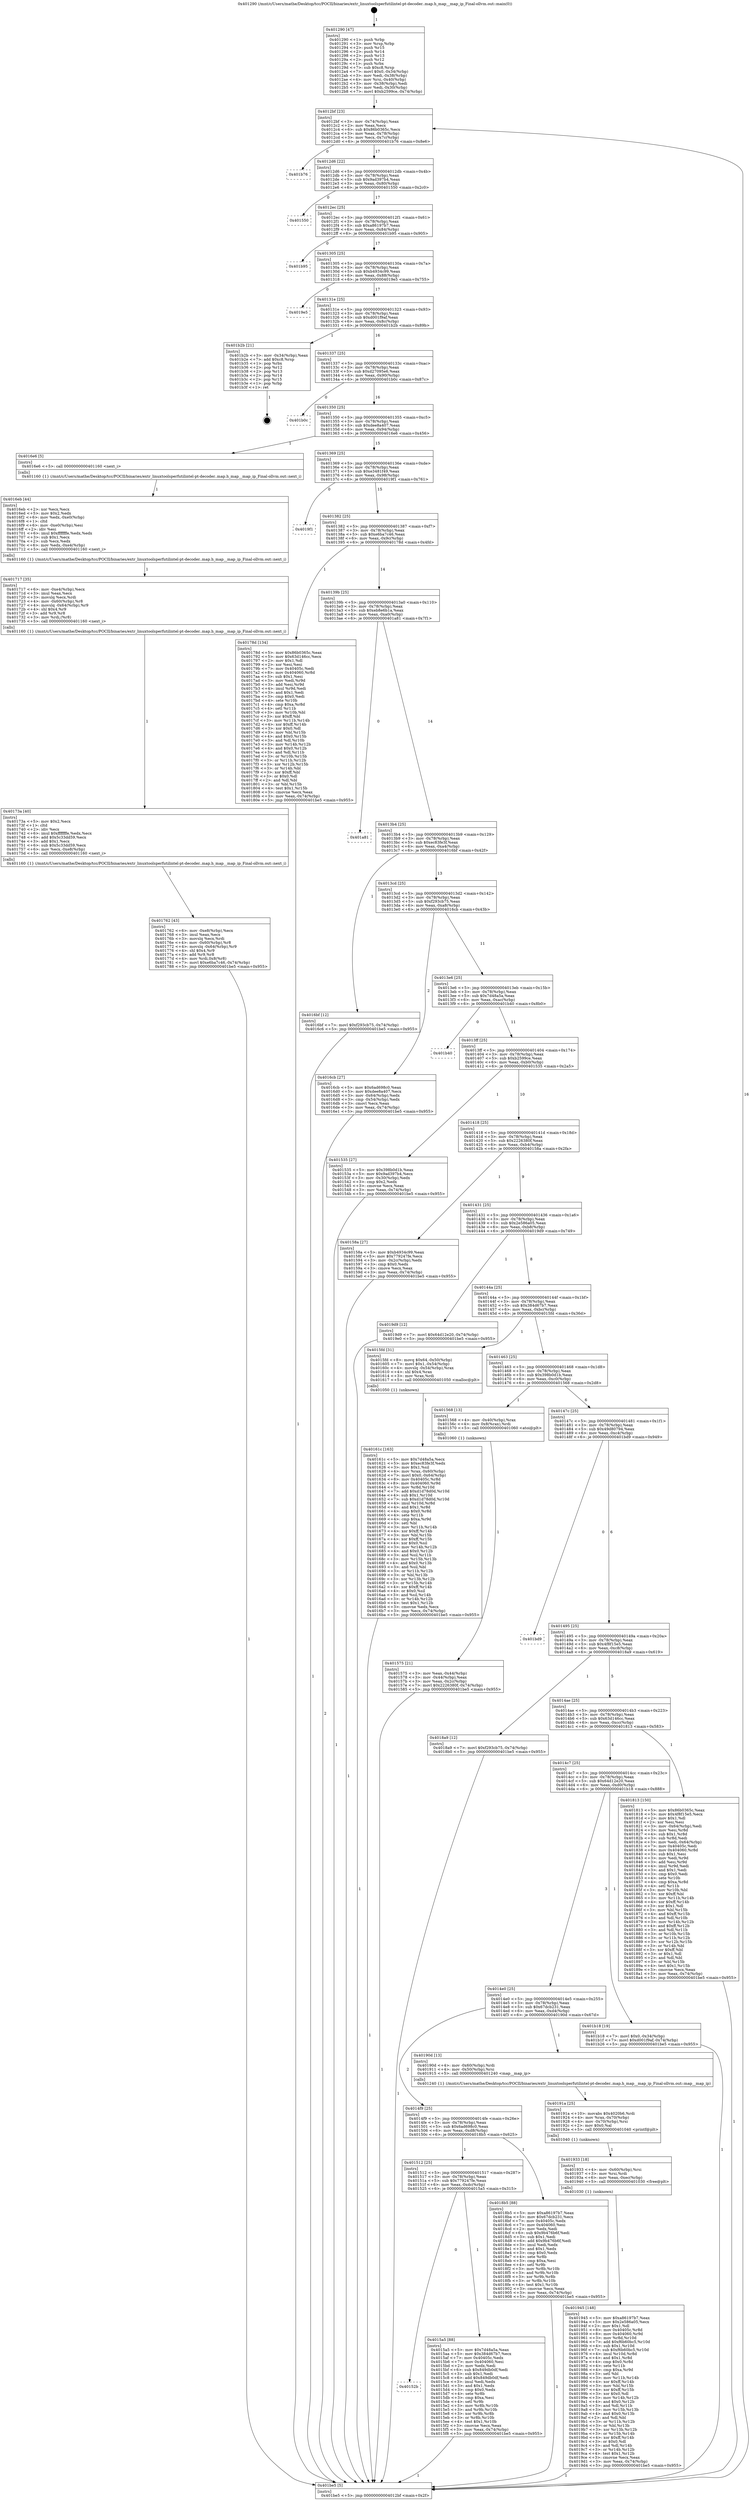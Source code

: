 digraph "0x401290" {
  label = "0x401290 (/mnt/c/Users/mathe/Desktop/tcc/POCII/binaries/extr_linuxtoolsperfutilintel-pt-decoder..map.h_map__map_ip_Final-ollvm.out::main(0))"
  labelloc = "t"
  node[shape=record]

  Entry [label="",width=0.3,height=0.3,shape=circle,fillcolor=black,style=filled]
  "0x4012bf" [label="{
     0x4012bf [23]\l
     | [instrs]\l
     &nbsp;&nbsp;0x4012bf \<+3\>: mov -0x74(%rbp),%eax\l
     &nbsp;&nbsp;0x4012c2 \<+2\>: mov %eax,%ecx\l
     &nbsp;&nbsp;0x4012c4 \<+6\>: sub $0x86b0365c,%ecx\l
     &nbsp;&nbsp;0x4012ca \<+3\>: mov %eax,-0x78(%rbp)\l
     &nbsp;&nbsp;0x4012cd \<+3\>: mov %ecx,-0x7c(%rbp)\l
     &nbsp;&nbsp;0x4012d0 \<+6\>: je 0000000000401b76 \<main+0x8e6\>\l
  }"]
  "0x401b76" [label="{
     0x401b76\l
  }", style=dashed]
  "0x4012d6" [label="{
     0x4012d6 [22]\l
     | [instrs]\l
     &nbsp;&nbsp;0x4012d6 \<+5\>: jmp 00000000004012db \<main+0x4b\>\l
     &nbsp;&nbsp;0x4012db \<+3\>: mov -0x78(%rbp),%eax\l
     &nbsp;&nbsp;0x4012de \<+5\>: sub $0x9ad397b4,%eax\l
     &nbsp;&nbsp;0x4012e3 \<+3\>: mov %eax,-0x80(%rbp)\l
     &nbsp;&nbsp;0x4012e6 \<+6\>: je 0000000000401550 \<main+0x2c0\>\l
  }"]
  Exit [label="",width=0.3,height=0.3,shape=circle,fillcolor=black,style=filled,peripheries=2]
  "0x401550" [label="{
     0x401550\l
  }", style=dashed]
  "0x4012ec" [label="{
     0x4012ec [25]\l
     | [instrs]\l
     &nbsp;&nbsp;0x4012ec \<+5\>: jmp 00000000004012f1 \<main+0x61\>\l
     &nbsp;&nbsp;0x4012f1 \<+3\>: mov -0x78(%rbp),%eax\l
     &nbsp;&nbsp;0x4012f4 \<+5\>: sub $0xa86197b7,%eax\l
     &nbsp;&nbsp;0x4012f9 \<+6\>: mov %eax,-0x84(%rbp)\l
     &nbsp;&nbsp;0x4012ff \<+6\>: je 0000000000401b95 \<main+0x905\>\l
  }"]
  "0x401945" [label="{
     0x401945 [148]\l
     | [instrs]\l
     &nbsp;&nbsp;0x401945 \<+5\>: mov $0xa86197b7,%eax\l
     &nbsp;&nbsp;0x40194a \<+5\>: mov $0x2e586a05,%ecx\l
     &nbsp;&nbsp;0x40194f \<+2\>: mov $0x1,%dl\l
     &nbsp;&nbsp;0x401951 \<+8\>: mov 0x40405c,%r8d\l
     &nbsp;&nbsp;0x401959 \<+8\>: mov 0x404060,%r9d\l
     &nbsp;&nbsp;0x401961 \<+3\>: mov %r8d,%r10d\l
     &nbsp;&nbsp;0x401964 \<+7\>: add $0xf6b60bc5,%r10d\l
     &nbsp;&nbsp;0x40196b \<+4\>: sub $0x1,%r10d\l
     &nbsp;&nbsp;0x40196f \<+7\>: sub $0xf6b60bc5,%r10d\l
     &nbsp;&nbsp;0x401976 \<+4\>: imul %r10d,%r8d\l
     &nbsp;&nbsp;0x40197a \<+4\>: and $0x1,%r8d\l
     &nbsp;&nbsp;0x40197e \<+4\>: cmp $0x0,%r8d\l
     &nbsp;&nbsp;0x401982 \<+4\>: sete %r11b\l
     &nbsp;&nbsp;0x401986 \<+4\>: cmp $0xa,%r9d\l
     &nbsp;&nbsp;0x40198a \<+3\>: setl %bl\l
     &nbsp;&nbsp;0x40198d \<+3\>: mov %r11b,%r14b\l
     &nbsp;&nbsp;0x401990 \<+4\>: xor $0xff,%r14b\l
     &nbsp;&nbsp;0x401994 \<+3\>: mov %bl,%r15b\l
     &nbsp;&nbsp;0x401997 \<+4\>: xor $0xff,%r15b\l
     &nbsp;&nbsp;0x40199b \<+3\>: xor $0x0,%dl\l
     &nbsp;&nbsp;0x40199e \<+3\>: mov %r14b,%r12b\l
     &nbsp;&nbsp;0x4019a1 \<+4\>: and $0x0,%r12b\l
     &nbsp;&nbsp;0x4019a5 \<+3\>: and %dl,%r11b\l
     &nbsp;&nbsp;0x4019a8 \<+3\>: mov %r15b,%r13b\l
     &nbsp;&nbsp;0x4019ab \<+4\>: and $0x0,%r13b\l
     &nbsp;&nbsp;0x4019af \<+2\>: and %dl,%bl\l
     &nbsp;&nbsp;0x4019b1 \<+3\>: or %r11b,%r12b\l
     &nbsp;&nbsp;0x4019b4 \<+3\>: or %bl,%r13b\l
     &nbsp;&nbsp;0x4019b7 \<+3\>: xor %r13b,%r12b\l
     &nbsp;&nbsp;0x4019ba \<+3\>: or %r15b,%r14b\l
     &nbsp;&nbsp;0x4019bd \<+4\>: xor $0xff,%r14b\l
     &nbsp;&nbsp;0x4019c1 \<+3\>: or $0x0,%dl\l
     &nbsp;&nbsp;0x4019c4 \<+3\>: and %dl,%r14b\l
     &nbsp;&nbsp;0x4019c7 \<+3\>: or %r14b,%r12b\l
     &nbsp;&nbsp;0x4019ca \<+4\>: test $0x1,%r12b\l
     &nbsp;&nbsp;0x4019ce \<+3\>: cmovne %ecx,%eax\l
     &nbsp;&nbsp;0x4019d1 \<+3\>: mov %eax,-0x74(%rbp)\l
     &nbsp;&nbsp;0x4019d4 \<+5\>: jmp 0000000000401be5 \<main+0x955\>\l
  }"]
  "0x401b95" [label="{
     0x401b95\l
  }", style=dashed]
  "0x401305" [label="{
     0x401305 [25]\l
     | [instrs]\l
     &nbsp;&nbsp;0x401305 \<+5\>: jmp 000000000040130a \<main+0x7a\>\l
     &nbsp;&nbsp;0x40130a \<+3\>: mov -0x78(%rbp),%eax\l
     &nbsp;&nbsp;0x40130d \<+5\>: sub $0xb4934c99,%eax\l
     &nbsp;&nbsp;0x401312 \<+6\>: mov %eax,-0x88(%rbp)\l
     &nbsp;&nbsp;0x401318 \<+6\>: je 00000000004019e5 \<main+0x755\>\l
  }"]
  "0x401933" [label="{
     0x401933 [18]\l
     | [instrs]\l
     &nbsp;&nbsp;0x401933 \<+4\>: mov -0x60(%rbp),%rsi\l
     &nbsp;&nbsp;0x401937 \<+3\>: mov %rsi,%rdi\l
     &nbsp;&nbsp;0x40193a \<+6\>: mov %eax,-0xec(%rbp)\l
     &nbsp;&nbsp;0x401940 \<+5\>: call 0000000000401030 \<free@plt\>\l
     | [calls]\l
     &nbsp;&nbsp;0x401030 \{1\} (unknown)\l
  }"]
  "0x4019e5" [label="{
     0x4019e5\l
  }", style=dashed]
  "0x40131e" [label="{
     0x40131e [25]\l
     | [instrs]\l
     &nbsp;&nbsp;0x40131e \<+5\>: jmp 0000000000401323 \<main+0x93\>\l
     &nbsp;&nbsp;0x401323 \<+3\>: mov -0x78(%rbp),%eax\l
     &nbsp;&nbsp;0x401326 \<+5\>: sub $0xd001f9af,%eax\l
     &nbsp;&nbsp;0x40132b \<+6\>: mov %eax,-0x8c(%rbp)\l
     &nbsp;&nbsp;0x401331 \<+6\>: je 0000000000401b2b \<main+0x89b\>\l
  }"]
  "0x40191a" [label="{
     0x40191a [25]\l
     | [instrs]\l
     &nbsp;&nbsp;0x40191a \<+10\>: movabs $0x4020b6,%rdi\l
     &nbsp;&nbsp;0x401924 \<+4\>: mov %rax,-0x70(%rbp)\l
     &nbsp;&nbsp;0x401928 \<+4\>: mov -0x70(%rbp),%rsi\l
     &nbsp;&nbsp;0x40192c \<+2\>: mov $0x0,%al\l
     &nbsp;&nbsp;0x40192e \<+5\>: call 0000000000401040 \<printf@plt\>\l
     | [calls]\l
     &nbsp;&nbsp;0x401040 \{1\} (unknown)\l
  }"]
  "0x401b2b" [label="{
     0x401b2b [21]\l
     | [instrs]\l
     &nbsp;&nbsp;0x401b2b \<+3\>: mov -0x34(%rbp),%eax\l
     &nbsp;&nbsp;0x401b2e \<+7\>: add $0xc8,%rsp\l
     &nbsp;&nbsp;0x401b35 \<+1\>: pop %rbx\l
     &nbsp;&nbsp;0x401b36 \<+2\>: pop %r12\l
     &nbsp;&nbsp;0x401b38 \<+2\>: pop %r13\l
     &nbsp;&nbsp;0x401b3a \<+2\>: pop %r14\l
     &nbsp;&nbsp;0x401b3c \<+2\>: pop %r15\l
     &nbsp;&nbsp;0x401b3e \<+1\>: pop %rbp\l
     &nbsp;&nbsp;0x401b3f \<+1\>: ret\l
  }"]
  "0x401337" [label="{
     0x401337 [25]\l
     | [instrs]\l
     &nbsp;&nbsp;0x401337 \<+5\>: jmp 000000000040133c \<main+0xac\>\l
     &nbsp;&nbsp;0x40133c \<+3\>: mov -0x78(%rbp),%eax\l
     &nbsp;&nbsp;0x40133f \<+5\>: sub $0xd27095e6,%eax\l
     &nbsp;&nbsp;0x401344 \<+6\>: mov %eax,-0x90(%rbp)\l
     &nbsp;&nbsp;0x40134a \<+6\>: je 0000000000401b0c \<main+0x87c\>\l
  }"]
  "0x401762" [label="{
     0x401762 [43]\l
     | [instrs]\l
     &nbsp;&nbsp;0x401762 \<+6\>: mov -0xe8(%rbp),%ecx\l
     &nbsp;&nbsp;0x401768 \<+3\>: imul %eax,%ecx\l
     &nbsp;&nbsp;0x40176b \<+3\>: movslq %ecx,%rdi\l
     &nbsp;&nbsp;0x40176e \<+4\>: mov -0x60(%rbp),%r8\l
     &nbsp;&nbsp;0x401772 \<+4\>: movslq -0x64(%rbp),%r9\l
     &nbsp;&nbsp;0x401776 \<+4\>: shl $0x4,%r9\l
     &nbsp;&nbsp;0x40177a \<+3\>: add %r9,%r8\l
     &nbsp;&nbsp;0x40177d \<+4\>: mov %rdi,0x8(%r8)\l
     &nbsp;&nbsp;0x401781 \<+7\>: movl $0xe6ba7c46,-0x74(%rbp)\l
     &nbsp;&nbsp;0x401788 \<+5\>: jmp 0000000000401be5 \<main+0x955\>\l
  }"]
  "0x401b0c" [label="{
     0x401b0c\l
  }", style=dashed]
  "0x401350" [label="{
     0x401350 [25]\l
     | [instrs]\l
     &nbsp;&nbsp;0x401350 \<+5\>: jmp 0000000000401355 \<main+0xc5\>\l
     &nbsp;&nbsp;0x401355 \<+3\>: mov -0x78(%rbp),%eax\l
     &nbsp;&nbsp;0x401358 \<+5\>: sub $0xdee8a407,%eax\l
     &nbsp;&nbsp;0x40135d \<+6\>: mov %eax,-0x94(%rbp)\l
     &nbsp;&nbsp;0x401363 \<+6\>: je 00000000004016e6 \<main+0x456\>\l
  }"]
  "0x40173a" [label="{
     0x40173a [40]\l
     | [instrs]\l
     &nbsp;&nbsp;0x40173a \<+5\>: mov $0x2,%ecx\l
     &nbsp;&nbsp;0x40173f \<+1\>: cltd\l
     &nbsp;&nbsp;0x401740 \<+2\>: idiv %ecx\l
     &nbsp;&nbsp;0x401742 \<+6\>: imul $0xfffffffe,%edx,%ecx\l
     &nbsp;&nbsp;0x401748 \<+6\>: add $0x5c33dd59,%ecx\l
     &nbsp;&nbsp;0x40174e \<+3\>: add $0x1,%ecx\l
     &nbsp;&nbsp;0x401751 \<+6\>: sub $0x5c33dd59,%ecx\l
     &nbsp;&nbsp;0x401757 \<+6\>: mov %ecx,-0xe8(%rbp)\l
     &nbsp;&nbsp;0x40175d \<+5\>: call 0000000000401160 \<next_i\>\l
     | [calls]\l
     &nbsp;&nbsp;0x401160 \{1\} (/mnt/c/Users/mathe/Desktop/tcc/POCII/binaries/extr_linuxtoolsperfutilintel-pt-decoder..map.h_map__map_ip_Final-ollvm.out::next_i)\l
  }"]
  "0x4016e6" [label="{
     0x4016e6 [5]\l
     | [instrs]\l
     &nbsp;&nbsp;0x4016e6 \<+5\>: call 0000000000401160 \<next_i\>\l
     | [calls]\l
     &nbsp;&nbsp;0x401160 \{1\} (/mnt/c/Users/mathe/Desktop/tcc/POCII/binaries/extr_linuxtoolsperfutilintel-pt-decoder..map.h_map__map_ip_Final-ollvm.out::next_i)\l
  }"]
  "0x401369" [label="{
     0x401369 [25]\l
     | [instrs]\l
     &nbsp;&nbsp;0x401369 \<+5\>: jmp 000000000040136e \<main+0xde\>\l
     &nbsp;&nbsp;0x40136e \<+3\>: mov -0x78(%rbp),%eax\l
     &nbsp;&nbsp;0x401371 \<+5\>: sub $0xe3481f49,%eax\l
     &nbsp;&nbsp;0x401376 \<+6\>: mov %eax,-0x98(%rbp)\l
     &nbsp;&nbsp;0x40137c \<+6\>: je 00000000004019f1 \<main+0x761\>\l
  }"]
  "0x401717" [label="{
     0x401717 [35]\l
     | [instrs]\l
     &nbsp;&nbsp;0x401717 \<+6\>: mov -0xe4(%rbp),%ecx\l
     &nbsp;&nbsp;0x40171d \<+3\>: imul %eax,%ecx\l
     &nbsp;&nbsp;0x401720 \<+3\>: movslq %ecx,%rdi\l
     &nbsp;&nbsp;0x401723 \<+4\>: mov -0x60(%rbp),%r8\l
     &nbsp;&nbsp;0x401727 \<+4\>: movslq -0x64(%rbp),%r9\l
     &nbsp;&nbsp;0x40172b \<+4\>: shl $0x4,%r9\l
     &nbsp;&nbsp;0x40172f \<+3\>: add %r9,%r8\l
     &nbsp;&nbsp;0x401732 \<+3\>: mov %rdi,(%r8)\l
     &nbsp;&nbsp;0x401735 \<+5\>: call 0000000000401160 \<next_i\>\l
     | [calls]\l
     &nbsp;&nbsp;0x401160 \{1\} (/mnt/c/Users/mathe/Desktop/tcc/POCII/binaries/extr_linuxtoolsperfutilintel-pt-decoder..map.h_map__map_ip_Final-ollvm.out::next_i)\l
  }"]
  "0x4019f1" [label="{
     0x4019f1\l
  }", style=dashed]
  "0x401382" [label="{
     0x401382 [25]\l
     | [instrs]\l
     &nbsp;&nbsp;0x401382 \<+5\>: jmp 0000000000401387 \<main+0xf7\>\l
     &nbsp;&nbsp;0x401387 \<+3\>: mov -0x78(%rbp),%eax\l
     &nbsp;&nbsp;0x40138a \<+5\>: sub $0xe6ba7c46,%eax\l
     &nbsp;&nbsp;0x40138f \<+6\>: mov %eax,-0x9c(%rbp)\l
     &nbsp;&nbsp;0x401395 \<+6\>: je 000000000040178d \<main+0x4fd\>\l
  }"]
  "0x4016eb" [label="{
     0x4016eb [44]\l
     | [instrs]\l
     &nbsp;&nbsp;0x4016eb \<+2\>: xor %ecx,%ecx\l
     &nbsp;&nbsp;0x4016ed \<+5\>: mov $0x2,%edx\l
     &nbsp;&nbsp;0x4016f2 \<+6\>: mov %edx,-0xe0(%rbp)\l
     &nbsp;&nbsp;0x4016f8 \<+1\>: cltd\l
     &nbsp;&nbsp;0x4016f9 \<+6\>: mov -0xe0(%rbp),%esi\l
     &nbsp;&nbsp;0x4016ff \<+2\>: idiv %esi\l
     &nbsp;&nbsp;0x401701 \<+6\>: imul $0xfffffffe,%edx,%edx\l
     &nbsp;&nbsp;0x401707 \<+3\>: sub $0x1,%ecx\l
     &nbsp;&nbsp;0x40170a \<+2\>: sub %ecx,%edx\l
     &nbsp;&nbsp;0x40170c \<+6\>: mov %edx,-0xe4(%rbp)\l
     &nbsp;&nbsp;0x401712 \<+5\>: call 0000000000401160 \<next_i\>\l
     | [calls]\l
     &nbsp;&nbsp;0x401160 \{1\} (/mnt/c/Users/mathe/Desktop/tcc/POCII/binaries/extr_linuxtoolsperfutilintel-pt-decoder..map.h_map__map_ip_Final-ollvm.out::next_i)\l
  }"]
  "0x40178d" [label="{
     0x40178d [134]\l
     | [instrs]\l
     &nbsp;&nbsp;0x40178d \<+5\>: mov $0x86b0365c,%eax\l
     &nbsp;&nbsp;0x401792 \<+5\>: mov $0x63d146cc,%ecx\l
     &nbsp;&nbsp;0x401797 \<+2\>: mov $0x1,%dl\l
     &nbsp;&nbsp;0x401799 \<+2\>: xor %esi,%esi\l
     &nbsp;&nbsp;0x40179b \<+7\>: mov 0x40405c,%edi\l
     &nbsp;&nbsp;0x4017a2 \<+8\>: mov 0x404060,%r8d\l
     &nbsp;&nbsp;0x4017aa \<+3\>: sub $0x1,%esi\l
     &nbsp;&nbsp;0x4017ad \<+3\>: mov %edi,%r9d\l
     &nbsp;&nbsp;0x4017b0 \<+3\>: add %esi,%r9d\l
     &nbsp;&nbsp;0x4017b3 \<+4\>: imul %r9d,%edi\l
     &nbsp;&nbsp;0x4017b7 \<+3\>: and $0x1,%edi\l
     &nbsp;&nbsp;0x4017ba \<+3\>: cmp $0x0,%edi\l
     &nbsp;&nbsp;0x4017bd \<+4\>: sete %r10b\l
     &nbsp;&nbsp;0x4017c1 \<+4\>: cmp $0xa,%r8d\l
     &nbsp;&nbsp;0x4017c5 \<+4\>: setl %r11b\l
     &nbsp;&nbsp;0x4017c9 \<+3\>: mov %r10b,%bl\l
     &nbsp;&nbsp;0x4017cc \<+3\>: xor $0xff,%bl\l
     &nbsp;&nbsp;0x4017cf \<+3\>: mov %r11b,%r14b\l
     &nbsp;&nbsp;0x4017d2 \<+4\>: xor $0xff,%r14b\l
     &nbsp;&nbsp;0x4017d6 \<+3\>: xor $0x0,%dl\l
     &nbsp;&nbsp;0x4017d9 \<+3\>: mov %bl,%r15b\l
     &nbsp;&nbsp;0x4017dc \<+4\>: and $0x0,%r15b\l
     &nbsp;&nbsp;0x4017e0 \<+3\>: and %dl,%r10b\l
     &nbsp;&nbsp;0x4017e3 \<+3\>: mov %r14b,%r12b\l
     &nbsp;&nbsp;0x4017e6 \<+4\>: and $0x0,%r12b\l
     &nbsp;&nbsp;0x4017ea \<+3\>: and %dl,%r11b\l
     &nbsp;&nbsp;0x4017ed \<+3\>: or %r10b,%r15b\l
     &nbsp;&nbsp;0x4017f0 \<+3\>: or %r11b,%r12b\l
     &nbsp;&nbsp;0x4017f3 \<+3\>: xor %r12b,%r15b\l
     &nbsp;&nbsp;0x4017f6 \<+3\>: or %r14b,%bl\l
     &nbsp;&nbsp;0x4017f9 \<+3\>: xor $0xff,%bl\l
     &nbsp;&nbsp;0x4017fc \<+3\>: or $0x0,%dl\l
     &nbsp;&nbsp;0x4017ff \<+2\>: and %dl,%bl\l
     &nbsp;&nbsp;0x401801 \<+3\>: or %bl,%r15b\l
     &nbsp;&nbsp;0x401804 \<+4\>: test $0x1,%r15b\l
     &nbsp;&nbsp;0x401808 \<+3\>: cmovne %ecx,%eax\l
     &nbsp;&nbsp;0x40180b \<+3\>: mov %eax,-0x74(%rbp)\l
     &nbsp;&nbsp;0x40180e \<+5\>: jmp 0000000000401be5 \<main+0x955\>\l
  }"]
  "0x40139b" [label="{
     0x40139b [25]\l
     | [instrs]\l
     &nbsp;&nbsp;0x40139b \<+5\>: jmp 00000000004013a0 \<main+0x110\>\l
     &nbsp;&nbsp;0x4013a0 \<+3\>: mov -0x78(%rbp),%eax\l
     &nbsp;&nbsp;0x4013a3 \<+5\>: sub $0xeb8e6b1a,%eax\l
     &nbsp;&nbsp;0x4013a8 \<+6\>: mov %eax,-0xa0(%rbp)\l
     &nbsp;&nbsp;0x4013ae \<+6\>: je 0000000000401a81 \<main+0x7f1\>\l
  }"]
  "0x40161c" [label="{
     0x40161c [163]\l
     | [instrs]\l
     &nbsp;&nbsp;0x40161c \<+5\>: mov $0x7d48a5a,%ecx\l
     &nbsp;&nbsp;0x401621 \<+5\>: mov $0xec83fe3f,%edx\l
     &nbsp;&nbsp;0x401626 \<+3\>: mov $0x1,%sil\l
     &nbsp;&nbsp;0x401629 \<+4\>: mov %rax,-0x60(%rbp)\l
     &nbsp;&nbsp;0x40162d \<+7\>: movl $0x0,-0x64(%rbp)\l
     &nbsp;&nbsp;0x401634 \<+8\>: mov 0x40405c,%r8d\l
     &nbsp;&nbsp;0x40163c \<+8\>: mov 0x404060,%r9d\l
     &nbsp;&nbsp;0x401644 \<+3\>: mov %r8d,%r10d\l
     &nbsp;&nbsp;0x401647 \<+7\>: add $0xd1d78d0d,%r10d\l
     &nbsp;&nbsp;0x40164e \<+4\>: sub $0x1,%r10d\l
     &nbsp;&nbsp;0x401652 \<+7\>: sub $0xd1d78d0d,%r10d\l
     &nbsp;&nbsp;0x401659 \<+4\>: imul %r10d,%r8d\l
     &nbsp;&nbsp;0x40165d \<+4\>: and $0x1,%r8d\l
     &nbsp;&nbsp;0x401661 \<+4\>: cmp $0x0,%r8d\l
     &nbsp;&nbsp;0x401665 \<+4\>: sete %r11b\l
     &nbsp;&nbsp;0x401669 \<+4\>: cmp $0xa,%r9d\l
     &nbsp;&nbsp;0x40166d \<+3\>: setl %bl\l
     &nbsp;&nbsp;0x401670 \<+3\>: mov %r11b,%r14b\l
     &nbsp;&nbsp;0x401673 \<+4\>: xor $0xff,%r14b\l
     &nbsp;&nbsp;0x401677 \<+3\>: mov %bl,%r15b\l
     &nbsp;&nbsp;0x40167a \<+4\>: xor $0xff,%r15b\l
     &nbsp;&nbsp;0x40167e \<+4\>: xor $0x0,%sil\l
     &nbsp;&nbsp;0x401682 \<+3\>: mov %r14b,%r12b\l
     &nbsp;&nbsp;0x401685 \<+4\>: and $0x0,%r12b\l
     &nbsp;&nbsp;0x401689 \<+3\>: and %sil,%r11b\l
     &nbsp;&nbsp;0x40168c \<+3\>: mov %r15b,%r13b\l
     &nbsp;&nbsp;0x40168f \<+4\>: and $0x0,%r13b\l
     &nbsp;&nbsp;0x401693 \<+3\>: and %sil,%bl\l
     &nbsp;&nbsp;0x401696 \<+3\>: or %r11b,%r12b\l
     &nbsp;&nbsp;0x401699 \<+3\>: or %bl,%r13b\l
     &nbsp;&nbsp;0x40169c \<+3\>: xor %r13b,%r12b\l
     &nbsp;&nbsp;0x40169f \<+3\>: or %r15b,%r14b\l
     &nbsp;&nbsp;0x4016a2 \<+4\>: xor $0xff,%r14b\l
     &nbsp;&nbsp;0x4016a6 \<+4\>: or $0x0,%sil\l
     &nbsp;&nbsp;0x4016aa \<+3\>: and %sil,%r14b\l
     &nbsp;&nbsp;0x4016ad \<+3\>: or %r14b,%r12b\l
     &nbsp;&nbsp;0x4016b0 \<+4\>: test $0x1,%r12b\l
     &nbsp;&nbsp;0x4016b4 \<+3\>: cmovne %edx,%ecx\l
     &nbsp;&nbsp;0x4016b7 \<+3\>: mov %ecx,-0x74(%rbp)\l
     &nbsp;&nbsp;0x4016ba \<+5\>: jmp 0000000000401be5 \<main+0x955\>\l
  }"]
  "0x401a81" [label="{
     0x401a81\l
  }", style=dashed]
  "0x4013b4" [label="{
     0x4013b4 [25]\l
     | [instrs]\l
     &nbsp;&nbsp;0x4013b4 \<+5\>: jmp 00000000004013b9 \<main+0x129\>\l
     &nbsp;&nbsp;0x4013b9 \<+3\>: mov -0x78(%rbp),%eax\l
     &nbsp;&nbsp;0x4013bc \<+5\>: sub $0xec83fe3f,%eax\l
     &nbsp;&nbsp;0x4013c1 \<+6\>: mov %eax,-0xa4(%rbp)\l
     &nbsp;&nbsp;0x4013c7 \<+6\>: je 00000000004016bf \<main+0x42f\>\l
  }"]
  "0x40152b" [label="{
     0x40152b\l
  }", style=dashed]
  "0x4016bf" [label="{
     0x4016bf [12]\l
     | [instrs]\l
     &nbsp;&nbsp;0x4016bf \<+7\>: movl $0xf293cb75,-0x74(%rbp)\l
     &nbsp;&nbsp;0x4016c6 \<+5\>: jmp 0000000000401be5 \<main+0x955\>\l
  }"]
  "0x4013cd" [label="{
     0x4013cd [25]\l
     | [instrs]\l
     &nbsp;&nbsp;0x4013cd \<+5\>: jmp 00000000004013d2 \<main+0x142\>\l
     &nbsp;&nbsp;0x4013d2 \<+3\>: mov -0x78(%rbp),%eax\l
     &nbsp;&nbsp;0x4013d5 \<+5\>: sub $0xf293cb75,%eax\l
     &nbsp;&nbsp;0x4013da \<+6\>: mov %eax,-0xa8(%rbp)\l
     &nbsp;&nbsp;0x4013e0 \<+6\>: je 00000000004016cb \<main+0x43b\>\l
  }"]
  "0x4015a5" [label="{
     0x4015a5 [88]\l
     | [instrs]\l
     &nbsp;&nbsp;0x4015a5 \<+5\>: mov $0x7d48a5a,%eax\l
     &nbsp;&nbsp;0x4015aa \<+5\>: mov $0x384d67b7,%ecx\l
     &nbsp;&nbsp;0x4015af \<+7\>: mov 0x40405c,%edx\l
     &nbsp;&nbsp;0x4015b6 \<+7\>: mov 0x404060,%esi\l
     &nbsp;&nbsp;0x4015bd \<+2\>: mov %edx,%edi\l
     &nbsp;&nbsp;0x4015bf \<+6\>: sub $0x849db0df,%edi\l
     &nbsp;&nbsp;0x4015c5 \<+3\>: sub $0x1,%edi\l
     &nbsp;&nbsp;0x4015c8 \<+6\>: add $0x849db0df,%edi\l
     &nbsp;&nbsp;0x4015ce \<+3\>: imul %edi,%edx\l
     &nbsp;&nbsp;0x4015d1 \<+3\>: and $0x1,%edx\l
     &nbsp;&nbsp;0x4015d4 \<+3\>: cmp $0x0,%edx\l
     &nbsp;&nbsp;0x4015d7 \<+4\>: sete %r8b\l
     &nbsp;&nbsp;0x4015db \<+3\>: cmp $0xa,%esi\l
     &nbsp;&nbsp;0x4015de \<+4\>: setl %r9b\l
     &nbsp;&nbsp;0x4015e2 \<+3\>: mov %r8b,%r10b\l
     &nbsp;&nbsp;0x4015e5 \<+3\>: and %r9b,%r10b\l
     &nbsp;&nbsp;0x4015e8 \<+3\>: xor %r9b,%r8b\l
     &nbsp;&nbsp;0x4015eb \<+3\>: or %r8b,%r10b\l
     &nbsp;&nbsp;0x4015ee \<+4\>: test $0x1,%r10b\l
     &nbsp;&nbsp;0x4015f2 \<+3\>: cmovne %ecx,%eax\l
     &nbsp;&nbsp;0x4015f5 \<+3\>: mov %eax,-0x74(%rbp)\l
     &nbsp;&nbsp;0x4015f8 \<+5\>: jmp 0000000000401be5 \<main+0x955\>\l
  }"]
  "0x4016cb" [label="{
     0x4016cb [27]\l
     | [instrs]\l
     &nbsp;&nbsp;0x4016cb \<+5\>: mov $0x6ad698c0,%eax\l
     &nbsp;&nbsp;0x4016d0 \<+5\>: mov $0xdee8a407,%ecx\l
     &nbsp;&nbsp;0x4016d5 \<+3\>: mov -0x64(%rbp),%edx\l
     &nbsp;&nbsp;0x4016d8 \<+3\>: cmp -0x54(%rbp),%edx\l
     &nbsp;&nbsp;0x4016db \<+3\>: cmovl %ecx,%eax\l
     &nbsp;&nbsp;0x4016de \<+3\>: mov %eax,-0x74(%rbp)\l
     &nbsp;&nbsp;0x4016e1 \<+5\>: jmp 0000000000401be5 \<main+0x955\>\l
  }"]
  "0x4013e6" [label="{
     0x4013e6 [25]\l
     | [instrs]\l
     &nbsp;&nbsp;0x4013e6 \<+5\>: jmp 00000000004013eb \<main+0x15b\>\l
     &nbsp;&nbsp;0x4013eb \<+3\>: mov -0x78(%rbp),%eax\l
     &nbsp;&nbsp;0x4013ee \<+5\>: sub $0x7d48a5a,%eax\l
     &nbsp;&nbsp;0x4013f3 \<+6\>: mov %eax,-0xac(%rbp)\l
     &nbsp;&nbsp;0x4013f9 \<+6\>: je 0000000000401b40 \<main+0x8b0\>\l
  }"]
  "0x401512" [label="{
     0x401512 [25]\l
     | [instrs]\l
     &nbsp;&nbsp;0x401512 \<+5\>: jmp 0000000000401517 \<main+0x287\>\l
     &nbsp;&nbsp;0x401517 \<+3\>: mov -0x78(%rbp),%eax\l
     &nbsp;&nbsp;0x40151a \<+5\>: sub $0x779247fe,%eax\l
     &nbsp;&nbsp;0x40151f \<+6\>: mov %eax,-0xdc(%rbp)\l
     &nbsp;&nbsp;0x401525 \<+6\>: je 00000000004015a5 \<main+0x315\>\l
  }"]
  "0x401b40" [label="{
     0x401b40\l
  }", style=dashed]
  "0x4013ff" [label="{
     0x4013ff [25]\l
     | [instrs]\l
     &nbsp;&nbsp;0x4013ff \<+5\>: jmp 0000000000401404 \<main+0x174\>\l
     &nbsp;&nbsp;0x401404 \<+3\>: mov -0x78(%rbp),%eax\l
     &nbsp;&nbsp;0x401407 \<+5\>: sub $0xb2599ce,%eax\l
     &nbsp;&nbsp;0x40140c \<+6\>: mov %eax,-0xb0(%rbp)\l
     &nbsp;&nbsp;0x401412 \<+6\>: je 0000000000401535 \<main+0x2a5\>\l
  }"]
  "0x4018b5" [label="{
     0x4018b5 [88]\l
     | [instrs]\l
     &nbsp;&nbsp;0x4018b5 \<+5\>: mov $0xa86197b7,%eax\l
     &nbsp;&nbsp;0x4018ba \<+5\>: mov $0x67dcb231,%ecx\l
     &nbsp;&nbsp;0x4018bf \<+7\>: mov 0x40405c,%edx\l
     &nbsp;&nbsp;0x4018c6 \<+7\>: mov 0x404060,%esi\l
     &nbsp;&nbsp;0x4018cd \<+2\>: mov %edx,%edi\l
     &nbsp;&nbsp;0x4018cf \<+6\>: sub $0x9b476b6f,%edi\l
     &nbsp;&nbsp;0x4018d5 \<+3\>: sub $0x1,%edi\l
     &nbsp;&nbsp;0x4018d8 \<+6\>: add $0x9b476b6f,%edi\l
     &nbsp;&nbsp;0x4018de \<+3\>: imul %edi,%edx\l
     &nbsp;&nbsp;0x4018e1 \<+3\>: and $0x1,%edx\l
     &nbsp;&nbsp;0x4018e4 \<+3\>: cmp $0x0,%edx\l
     &nbsp;&nbsp;0x4018e7 \<+4\>: sete %r8b\l
     &nbsp;&nbsp;0x4018eb \<+3\>: cmp $0xa,%esi\l
     &nbsp;&nbsp;0x4018ee \<+4\>: setl %r9b\l
     &nbsp;&nbsp;0x4018f2 \<+3\>: mov %r8b,%r10b\l
     &nbsp;&nbsp;0x4018f5 \<+3\>: and %r9b,%r10b\l
     &nbsp;&nbsp;0x4018f8 \<+3\>: xor %r9b,%r8b\l
     &nbsp;&nbsp;0x4018fb \<+3\>: or %r8b,%r10b\l
     &nbsp;&nbsp;0x4018fe \<+4\>: test $0x1,%r10b\l
     &nbsp;&nbsp;0x401902 \<+3\>: cmovne %ecx,%eax\l
     &nbsp;&nbsp;0x401905 \<+3\>: mov %eax,-0x74(%rbp)\l
     &nbsp;&nbsp;0x401908 \<+5\>: jmp 0000000000401be5 \<main+0x955\>\l
  }"]
  "0x401535" [label="{
     0x401535 [27]\l
     | [instrs]\l
     &nbsp;&nbsp;0x401535 \<+5\>: mov $0x398b0d1b,%eax\l
     &nbsp;&nbsp;0x40153a \<+5\>: mov $0x9ad397b4,%ecx\l
     &nbsp;&nbsp;0x40153f \<+3\>: mov -0x30(%rbp),%edx\l
     &nbsp;&nbsp;0x401542 \<+3\>: cmp $0x2,%edx\l
     &nbsp;&nbsp;0x401545 \<+3\>: cmovne %ecx,%eax\l
     &nbsp;&nbsp;0x401548 \<+3\>: mov %eax,-0x74(%rbp)\l
     &nbsp;&nbsp;0x40154b \<+5\>: jmp 0000000000401be5 \<main+0x955\>\l
  }"]
  "0x401418" [label="{
     0x401418 [25]\l
     | [instrs]\l
     &nbsp;&nbsp;0x401418 \<+5\>: jmp 000000000040141d \<main+0x18d\>\l
     &nbsp;&nbsp;0x40141d \<+3\>: mov -0x78(%rbp),%eax\l
     &nbsp;&nbsp;0x401420 \<+5\>: sub $0x2226380f,%eax\l
     &nbsp;&nbsp;0x401425 \<+6\>: mov %eax,-0xb4(%rbp)\l
     &nbsp;&nbsp;0x40142b \<+6\>: je 000000000040158a \<main+0x2fa\>\l
  }"]
  "0x401be5" [label="{
     0x401be5 [5]\l
     | [instrs]\l
     &nbsp;&nbsp;0x401be5 \<+5\>: jmp 00000000004012bf \<main+0x2f\>\l
  }"]
  "0x401290" [label="{
     0x401290 [47]\l
     | [instrs]\l
     &nbsp;&nbsp;0x401290 \<+1\>: push %rbp\l
     &nbsp;&nbsp;0x401291 \<+3\>: mov %rsp,%rbp\l
     &nbsp;&nbsp;0x401294 \<+2\>: push %r15\l
     &nbsp;&nbsp;0x401296 \<+2\>: push %r14\l
     &nbsp;&nbsp;0x401298 \<+2\>: push %r13\l
     &nbsp;&nbsp;0x40129a \<+2\>: push %r12\l
     &nbsp;&nbsp;0x40129c \<+1\>: push %rbx\l
     &nbsp;&nbsp;0x40129d \<+7\>: sub $0xc8,%rsp\l
     &nbsp;&nbsp;0x4012a4 \<+7\>: movl $0x0,-0x34(%rbp)\l
     &nbsp;&nbsp;0x4012ab \<+3\>: mov %edi,-0x38(%rbp)\l
     &nbsp;&nbsp;0x4012ae \<+4\>: mov %rsi,-0x40(%rbp)\l
     &nbsp;&nbsp;0x4012b2 \<+3\>: mov -0x38(%rbp),%edi\l
     &nbsp;&nbsp;0x4012b5 \<+3\>: mov %edi,-0x30(%rbp)\l
     &nbsp;&nbsp;0x4012b8 \<+7\>: movl $0xb2599ce,-0x74(%rbp)\l
  }"]
  "0x4014f9" [label="{
     0x4014f9 [25]\l
     | [instrs]\l
     &nbsp;&nbsp;0x4014f9 \<+5\>: jmp 00000000004014fe \<main+0x26e\>\l
     &nbsp;&nbsp;0x4014fe \<+3\>: mov -0x78(%rbp),%eax\l
     &nbsp;&nbsp;0x401501 \<+5\>: sub $0x6ad698c0,%eax\l
     &nbsp;&nbsp;0x401506 \<+6\>: mov %eax,-0xd8(%rbp)\l
     &nbsp;&nbsp;0x40150c \<+6\>: je 00000000004018b5 \<main+0x625\>\l
  }"]
  "0x40158a" [label="{
     0x40158a [27]\l
     | [instrs]\l
     &nbsp;&nbsp;0x40158a \<+5\>: mov $0xb4934c99,%eax\l
     &nbsp;&nbsp;0x40158f \<+5\>: mov $0x779247fe,%ecx\l
     &nbsp;&nbsp;0x401594 \<+3\>: mov -0x2c(%rbp),%edx\l
     &nbsp;&nbsp;0x401597 \<+3\>: cmp $0x0,%edx\l
     &nbsp;&nbsp;0x40159a \<+3\>: cmove %ecx,%eax\l
     &nbsp;&nbsp;0x40159d \<+3\>: mov %eax,-0x74(%rbp)\l
     &nbsp;&nbsp;0x4015a0 \<+5\>: jmp 0000000000401be5 \<main+0x955\>\l
  }"]
  "0x401431" [label="{
     0x401431 [25]\l
     | [instrs]\l
     &nbsp;&nbsp;0x401431 \<+5\>: jmp 0000000000401436 \<main+0x1a6\>\l
     &nbsp;&nbsp;0x401436 \<+3\>: mov -0x78(%rbp),%eax\l
     &nbsp;&nbsp;0x401439 \<+5\>: sub $0x2e586a05,%eax\l
     &nbsp;&nbsp;0x40143e \<+6\>: mov %eax,-0xb8(%rbp)\l
     &nbsp;&nbsp;0x401444 \<+6\>: je 00000000004019d9 \<main+0x749\>\l
  }"]
  "0x40190d" [label="{
     0x40190d [13]\l
     | [instrs]\l
     &nbsp;&nbsp;0x40190d \<+4\>: mov -0x60(%rbp),%rdi\l
     &nbsp;&nbsp;0x401911 \<+4\>: mov -0x50(%rbp),%rsi\l
     &nbsp;&nbsp;0x401915 \<+5\>: call 0000000000401240 \<map__map_ip\>\l
     | [calls]\l
     &nbsp;&nbsp;0x401240 \{1\} (/mnt/c/Users/mathe/Desktop/tcc/POCII/binaries/extr_linuxtoolsperfutilintel-pt-decoder..map.h_map__map_ip_Final-ollvm.out::map__map_ip)\l
  }"]
  "0x4019d9" [label="{
     0x4019d9 [12]\l
     | [instrs]\l
     &nbsp;&nbsp;0x4019d9 \<+7\>: movl $0x64d12e20,-0x74(%rbp)\l
     &nbsp;&nbsp;0x4019e0 \<+5\>: jmp 0000000000401be5 \<main+0x955\>\l
  }"]
  "0x40144a" [label="{
     0x40144a [25]\l
     | [instrs]\l
     &nbsp;&nbsp;0x40144a \<+5\>: jmp 000000000040144f \<main+0x1bf\>\l
     &nbsp;&nbsp;0x40144f \<+3\>: mov -0x78(%rbp),%eax\l
     &nbsp;&nbsp;0x401452 \<+5\>: sub $0x384d67b7,%eax\l
     &nbsp;&nbsp;0x401457 \<+6\>: mov %eax,-0xbc(%rbp)\l
     &nbsp;&nbsp;0x40145d \<+6\>: je 00000000004015fd \<main+0x36d\>\l
  }"]
  "0x4014e0" [label="{
     0x4014e0 [25]\l
     | [instrs]\l
     &nbsp;&nbsp;0x4014e0 \<+5\>: jmp 00000000004014e5 \<main+0x255\>\l
     &nbsp;&nbsp;0x4014e5 \<+3\>: mov -0x78(%rbp),%eax\l
     &nbsp;&nbsp;0x4014e8 \<+5\>: sub $0x67dcb231,%eax\l
     &nbsp;&nbsp;0x4014ed \<+6\>: mov %eax,-0xd4(%rbp)\l
     &nbsp;&nbsp;0x4014f3 \<+6\>: je 000000000040190d \<main+0x67d\>\l
  }"]
  "0x4015fd" [label="{
     0x4015fd [31]\l
     | [instrs]\l
     &nbsp;&nbsp;0x4015fd \<+8\>: movq $0x64,-0x50(%rbp)\l
     &nbsp;&nbsp;0x401605 \<+7\>: movl $0x1,-0x54(%rbp)\l
     &nbsp;&nbsp;0x40160c \<+4\>: movslq -0x54(%rbp),%rax\l
     &nbsp;&nbsp;0x401610 \<+4\>: shl $0x4,%rax\l
     &nbsp;&nbsp;0x401614 \<+3\>: mov %rax,%rdi\l
     &nbsp;&nbsp;0x401617 \<+5\>: call 0000000000401050 \<malloc@plt\>\l
     | [calls]\l
     &nbsp;&nbsp;0x401050 \{1\} (unknown)\l
  }"]
  "0x401463" [label="{
     0x401463 [25]\l
     | [instrs]\l
     &nbsp;&nbsp;0x401463 \<+5\>: jmp 0000000000401468 \<main+0x1d8\>\l
     &nbsp;&nbsp;0x401468 \<+3\>: mov -0x78(%rbp),%eax\l
     &nbsp;&nbsp;0x40146b \<+5\>: sub $0x398b0d1b,%eax\l
     &nbsp;&nbsp;0x401470 \<+6\>: mov %eax,-0xc0(%rbp)\l
     &nbsp;&nbsp;0x401476 \<+6\>: je 0000000000401568 \<main+0x2d8\>\l
  }"]
  "0x401b18" [label="{
     0x401b18 [19]\l
     | [instrs]\l
     &nbsp;&nbsp;0x401b18 \<+7\>: movl $0x0,-0x34(%rbp)\l
     &nbsp;&nbsp;0x401b1f \<+7\>: movl $0xd001f9af,-0x74(%rbp)\l
     &nbsp;&nbsp;0x401b26 \<+5\>: jmp 0000000000401be5 \<main+0x955\>\l
  }"]
  "0x401568" [label="{
     0x401568 [13]\l
     | [instrs]\l
     &nbsp;&nbsp;0x401568 \<+4\>: mov -0x40(%rbp),%rax\l
     &nbsp;&nbsp;0x40156c \<+4\>: mov 0x8(%rax),%rdi\l
     &nbsp;&nbsp;0x401570 \<+5\>: call 0000000000401060 \<atoi@plt\>\l
     | [calls]\l
     &nbsp;&nbsp;0x401060 \{1\} (unknown)\l
  }"]
  "0x40147c" [label="{
     0x40147c [25]\l
     | [instrs]\l
     &nbsp;&nbsp;0x40147c \<+5\>: jmp 0000000000401481 \<main+0x1f1\>\l
     &nbsp;&nbsp;0x401481 \<+3\>: mov -0x78(%rbp),%eax\l
     &nbsp;&nbsp;0x401484 \<+5\>: sub $0x49d80794,%eax\l
     &nbsp;&nbsp;0x401489 \<+6\>: mov %eax,-0xc4(%rbp)\l
     &nbsp;&nbsp;0x40148f \<+6\>: je 0000000000401bd9 \<main+0x949\>\l
  }"]
  "0x401575" [label="{
     0x401575 [21]\l
     | [instrs]\l
     &nbsp;&nbsp;0x401575 \<+3\>: mov %eax,-0x44(%rbp)\l
     &nbsp;&nbsp;0x401578 \<+3\>: mov -0x44(%rbp),%eax\l
     &nbsp;&nbsp;0x40157b \<+3\>: mov %eax,-0x2c(%rbp)\l
     &nbsp;&nbsp;0x40157e \<+7\>: movl $0x2226380f,-0x74(%rbp)\l
     &nbsp;&nbsp;0x401585 \<+5\>: jmp 0000000000401be5 \<main+0x955\>\l
  }"]
  "0x4014c7" [label="{
     0x4014c7 [25]\l
     | [instrs]\l
     &nbsp;&nbsp;0x4014c7 \<+5\>: jmp 00000000004014cc \<main+0x23c\>\l
     &nbsp;&nbsp;0x4014cc \<+3\>: mov -0x78(%rbp),%eax\l
     &nbsp;&nbsp;0x4014cf \<+5\>: sub $0x64d12e20,%eax\l
     &nbsp;&nbsp;0x4014d4 \<+6\>: mov %eax,-0xd0(%rbp)\l
     &nbsp;&nbsp;0x4014da \<+6\>: je 0000000000401b18 \<main+0x888\>\l
  }"]
  "0x401bd9" [label="{
     0x401bd9\l
  }", style=dashed]
  "0x401495" [label="{
     0x401495 [25]\l
     | [instrs]\l
     &nbsp;&nbsp;0x401495 \<+5\>: jmp 000000000040149a \<main+0x20a\>\l
     &nbsp;&nbsp;0x40149a \<+3\>: mov -0x78(%rbp),%eax\l
     &nbsp;&nbsp;0x40149d \<+5\>: sub $0x4f8f15e5,%eax\l
     &nbsp;&nbsp;0x4014a2 \<+6\>: mov %eax,-0xc8(%rbp)\l
     &nbsp;&nbsp;0x4014a8 \<+6\>: je 00000000004018a9 \<main+0x619\>\l
  }"]
  "0x401813" [label="{
     0x401813 [150]\l
     | [instrs]\l
     &nbsp;&nbsp;0x401813 \<+5\>: mov $0x86b0365c,%eax\l
     &nbsp;&nbsp;0x401818 \<+5\>: mov $0x4f8f15e5,%ecx\l
     &nbsp;&nbsp;0x40181d \<+2\>: mov $0x1,%dl\l
     &nbsp;&nbsp;0x40181f \<+2\>: xor %esi,%esi\l
     &nbsp;&nbsp;0x401821 \<+3\>: mov -0x64(%rbp),%edi\l
     &nbsp;&nbsp;0x401824 \<+3\>: mov %esi,%r8d\l
     &nbsp;&nbsp;0x401827 \<+4\>: sub $0x1,%r8d\l
     &nbsp;&nbsp;0x40182b \<+3\>: sub %r8d,%edi\l
     &nbsp;&nbsp;0x40182e \<+3\>: mov %edi,-0x64(%rbp)\l
     &nbsp;&nbsp;0x401831 \<+7\>: mov 0x40405c,%edi\l
     &nbsp;&nbsp;0x401838 \<+8\>: mov 0x404060,%r8d\l
     &nbsp;&nbsp;0x401840 \<+3\>: sub $0x1,%esi\l
     &nbsp;&nbsp;0x401843 \<+3\>: mov %edi,%r9d\l
     &nbsp;&nbsp;0x401846 \<+3\>: add %esi,%r9d\l
     &nbsp;&nbsp;0x401849 \<+4\>: imul %r9d,%edi\l
     &nbsp;&nbsp;0x40184d \<+3\>: and $0x1,%edi\l
     &nbsp;&nbsp;0x401850 \<+3\>: cmp $0x0,%edi\l
     &nbsp;&nbsp;0x401853 \<+4\>: sete %r10b\l
     &nbsp;&nbsp;0x401857 \<+4\>: cmp $0xa,%r8d\l
     &nbsp;&nbsp;0x40185b \<+4\>: setl %r11b\l
     &nbsp;&nbsp;0x40185f \<+3\>: mov %r10b,%bl\l
     &nbsp;&nbsp;0x401862 \<+3\>: xor $0xff,%bl\l
     &nbsp;&nbsp;0x401865 \<+3\>: mov %r11b,%r14b\l
     &nbsp;&nbsp;0x401868 \<+4\>: xor $0xff,%r14b\l
     &nbsp;&nbsp;0x40186c \<+3\>: xor $0x1,%dl\l
     &nbsp;&nbsp;0x40186f \<+3\>: mov %bl,%r15b\l
     &nbsp;&nbsp;0x401872 \<+4\>: and $0xff,%r15b\l
     &nbsp;&nbsp;0x401876 \<+3\>: and %dl,%r10b\l
     &nbsp;&nbsp;0x401879 \<+3\>: mov %r14b,%r12b\l
     &nbsp;&nbsp;0x40187c \<+4\>: and $0xff,%r12b\l
     &nbsp;&nbsp;0x401880 \<+3\>: and %dl,%r11b\l
     &nbsp;&nbsp;0x401883 \<+3\>: or %r10b,%r15b\l
     &nbsp;&nbsp;0x401886 \<+3\>: or %r11b,%r12b\l
     &nbsp;&nbsp;0x401889 \<+3\>: xor %r12b,%r15b\l
     &nbsp;&nbsp;0x40188c \<+3\>: or %r14b,%bl\l
     &nbsp;&nbsp;0x40188f \<+3\>: xor $0xff,%bl\l
     &nbsp;&nbsp;0x401892 \<+3\>: or $0x1,%dl\l
     &nbsp;&nbsp;0x401895 \<+2\>: and %dl,%bl\l
     &nbsp;&nbsp;0x401897 \<+3\>: or %bl,%r15b\l
     &nbsp;&nbsp;0x40189a \<+4\>: test $0x1,%r15b\l
     &nbsp;&nbsp;0x40189e \<+3\>: cmovne %ecx,%eax\l
     &nbsp;&nbsp;0x4018a1 \<+3\>: mov %eax,-0x74(%rbp)\l
     &nbsp;&nbsp;0x4018a4 \<+5\>: jmp 0000000000401be5 \<main+0x955\>\l
  }"]
  "0x4018a9" [label="{
     0x4018a9 [12]\l
     | [instrs]\l
     &nbsp;&nbsp;0x4018a9 \<+7\>: movl $0xf293cb75,-0x74(%rbp)\l
     &nbsp;&nbsp;0x4018b0 \<+5\>: jmp 0000000000401be5 \<main+0x955\>\l
  }"]
  "0x4014ae" [label="{
     0x4014ae [25]\l
     | [instrs]\l
     &nbsp;&nbsp;0x4014ae \<+5\>: jmp 00000000004014b3 \<main+0x223\>\l
     &nbsp;&nbsp;0x4014b3 \<+3\>: mov -0x78(%rbp),%eax\l
     &nbsp;&nbsp;0x4014b6 \<+5\>: sub $0x63d146cc,%eax\l
     &nbsp;&nbsp;0x4014bb \<+6\>: mov %eax,-0xcc(%rbp)\l
     &nbsp;&nbsp;0x4014c1 \<+6\>: je 0000000000401813 \<main+0x583\>\l
  }"]
  Entry -> "0x401290" [label=" 1"]
  "0x4012bf" -> "0x401b76" [label=" 0"]
  "0x4012bf" -> "0x4012d6" [label=" 17"]
  "0x401b2b" -> Exit [label=" 1"]
  "0x4012d6" -> "0x401550" [label=" 0"]
  "0x4012d6" -> "0x4012ec" [label=" 17"]
  "0x401b18" -> "0x401be5" [label=" 1"]
  "0x4012ec" -> "0x401b95" [label=" 0"]
  "0x4012ec" -> "0x401305" [label=" 17"]
  "0x4019d9" -> "0x401be5" [label=" 1"]
  "0x401305" -> "0x4019e5" [label=" 0"]
  "0x401305" -> "0x40131e" [label=" 17"]
  "0x401945" -> "0x401be5" [label=" 1"]
  "0x40131e" -> "0x401b2b" [label=" 1"]
  "0x40131e" -> "0x401337" [label=" 16"]
  "0x401933" -> "0x401945" [label=" 1"]
  "0x401337" -> "0x401b0c" [label=" 0"]
  "0x401337" -> "0x401350" [label=" 16"]
  "0x40191a" -> "0x401933" [label=" 1"]
  "0x401350" -> "0x4016e6" [label=" 1"]
  "0x401350" -> "0x401369" [label=" 15"]
  "0x40190d" -> "0x40191a" [label=" 1"]
  "0x401369" -> "0x4019f1" [label=" 0"]
  "0x401369" -> "0x401382" [label=" 15"]
  "0x4018b5" -> "0x401be5" [label=" 1"]
  "0x401382" -> "0x40178d" [label=" 1"]
  "0x401382" -> "0x40139b" [label=" 14"]
  "0x4018a9" -> "0x401be5" [label=" 1"]
  "0x40139b" -> "0x401a81" [label=" 0"]
  "0x40139b" -> "0x4013b4" [label=" 14"]
  "0x401813" -> "0x401be5" [label=" 1"]
  "0x4013b4" -> "0x4016bf" [label=" 1"]
  "0x4013b4" -> "0x4013cd" [label=" 13"]
  "0x40178d" -> "0x401be5" [label=" 1"]
  "0x4013cd" -> "0x4016cb" [label=" 2"]
  "0x4013cd" -> "0x4013e6" [label=" 11"]
  "0x401762" -> "0x401be5" [label=" 1"]
  "0x4013e6" -> "0x401b40" [label=" 0"]
  "0x4013e6" -> "0x4013ff" [label=" 11"]
  "0x401717" -> "0x40173a" [label=" 1"]
  "0x4013ff" -> "0x401535" [label=" 1"]
  "0x4013ff" -> "0x401418" [label=" 10"]
  "0x401535" -> "0x401be5" [label=" 1"]
  "0x401290" -> "0x4012bf" [label=" 1"]
  "0x401be5" -> "0x4012bf" [label=" 16"]
  "0x4016eb" -> "0x401717" [label=" 1"]
  "0x401418" -> "0x40158a" [label=" 1"]
  "0x401418" -> "0x401431" [label=" 9"]
  "0x4016cb" -> "0x401be5" [label=" 2"]
  "0x401431" -> "0x4019d9" [label=" 1"]
  "0x401431" -> "0x40144a" [label=" 8"]
  "0x4016bf" -> "0x401be5" [label=" 1"]
  "0x40144a" -> "0x4015fd" [label=" 1"]
  "0x40144a" -> "0x401463" [label=" 7"]
  "0x4015fd" -> "0x40161c" [label=" 1"]
  "0x401463" -> "0x401568" [label=" 1"]
  "0x401463" -> "0x40147c" [label=" 6"]
  "0x401568" -> "0x401575" [label=" 1"]
  "0x401575" -> "0x401be5" [label=" 1"]
  "0x40158a" -> "0x401be5" [label=" 1"]
  "0x4015a5" -> "0x401be5" [label=" 1"]
  "0x40147c" -> "0x401bd9" [label=" 0"]
  "0x40147c" -> "0x401495" [label=" 6"]
  "0x401512" -> "0x4015a5" [label=" 1"]
  "0x401495" -> "0x4018a9" [label=" 1"]
  "0x401495" -> "0x4014ae" [label=" 5"]
  "0x40173a" -> "0x401762" [label=" 1"]
  "0x4014ae" -> "0x401813" [label=" 1"]
  "0x4014ae" -> "0x4014c7" [label=" 4"]
  "0x401512" -> "0x40152b" [label=" 0"]
  "0x4014c7" -> "0x401b18" [label=" 1"]
  "0x4014c7" -> "0x4014e0" [label=" 3"]
  "0x40161c" -> "0x401be5" [label=" 1"]
  "0x4014e0" -> "0x40190d" [label=" 1"]
  "0x4014e0" -> "0x4014f9" [label=" 2"]
  "0x4016e6" -> "0x4016eb" [label=" 1"]
  "0x4014f9" -> "0x4018b5" [label=" 1"]
  "0x4014f9" -> "0x401512" [label=" 1"]
}
